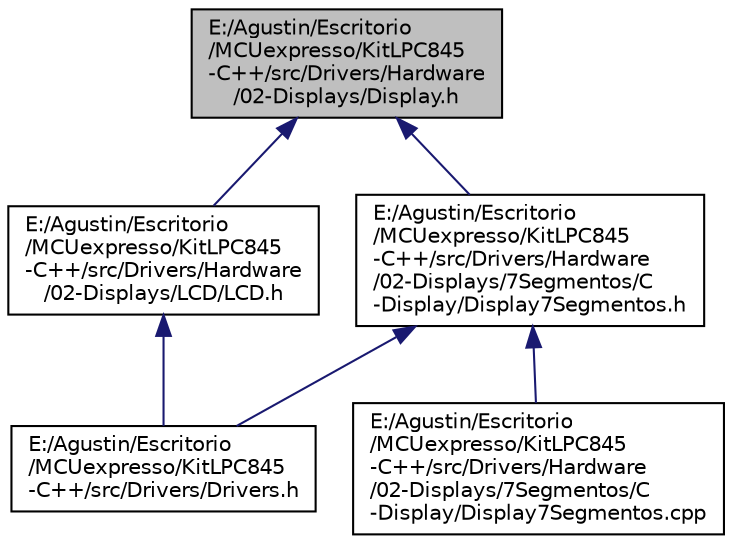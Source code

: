 digraph "E:/Agustin/Escritorio/MCUexpresso/KitLPC845-C++/src/Drivers/Hardware/02-Displays/Display.h"
{
 // LATEX_PDF_SIZE
  edge [fontname="Helvetica",fontsize="10",labelfontname="Helvetica",labelfontsize="10"];
  node [fontname="Helvetica",fontsize="10",shape=record];
  Node1 [label="E:/Agustin/Escritorio\l/MCUexpresso/KitLPC845\l-C++/src/Drivers/Hardware\l/02-Displays/Display.h",height=0.2,width=0.4,color="black", fillcolor="grey75", style="filled", fontcolor="black",tooltip="Clase base para objetos del tipo pantallas/displays."];
  Node1 -> Node2 [dir="back",color="midnightblue",fontsize="10",style="solid"];
  Node2 [label="E:/Agustin/Escritorio\l/MCUexpresso/KitLPC845\l-C++/src/Drivers/Hardware\l/02-Displays/7Segmentos/C\l-Display/Display7Segmentos.h",height=0.2,width=0.4,color="black", fillcolor="white", style="filled",URL="$_display7_segmentos_8h.html",tooltip="Clase para la creación de displays de 7 segmentos."];
  Node2 -> Node3 [dir="back",color="midnightblue",fontsize="10",style="solid"];
  Node3 [label="E:/Agustin/Escritorio\l/MCUexpresso/KitLPC845\l-C++/src/Drivers/Drivers.h",height=0.2,width=0.4,color="black", fillcolor="white", style="filled",URL="$_drivers_8h.html",tooltip="Archivo Master con todos los includes de perifericos del Kit."];
  Node2 -> Node4 [dir="back",color="midnightblue",fontsize="10",style="solid"];
  Node4 [label="E:/Agustin/Escritorio\l/MCUexpresso/KitLPC845\l-C++/src/Drivers/Hardware\l/02-Displays/7Segmentos/C\l-Display/Display7Segmentos.cpp",height=0.2,width=0.4,color="black", fillcolor="white", style="filled",URL="$_display7_segmentos_8cpp.html",tooltip="Clase para la creación de displays de 7 segmentos."];
  Node1 -> Node5 [dir="back",color="midnightblue",fontsize="10",style="solid"];
  Node5 [label="E:/Agustin/Escritorio\l/MCUexpresso/KitLPC845\l-C++/src/Drivers/Hardware\l/02-Displays/LCD/LCD.h",height=0.2,width=0.4,color="black", fillcolor="white", style="filled",URL="$_l_c_d_8h.html",tooltip="Clase para un LCD con comunicación de 4 patas, solo escritura."];
  Node5 -> Node3 [dir="back",color="midnightblue",fontsize="10",style="solid"];
}

